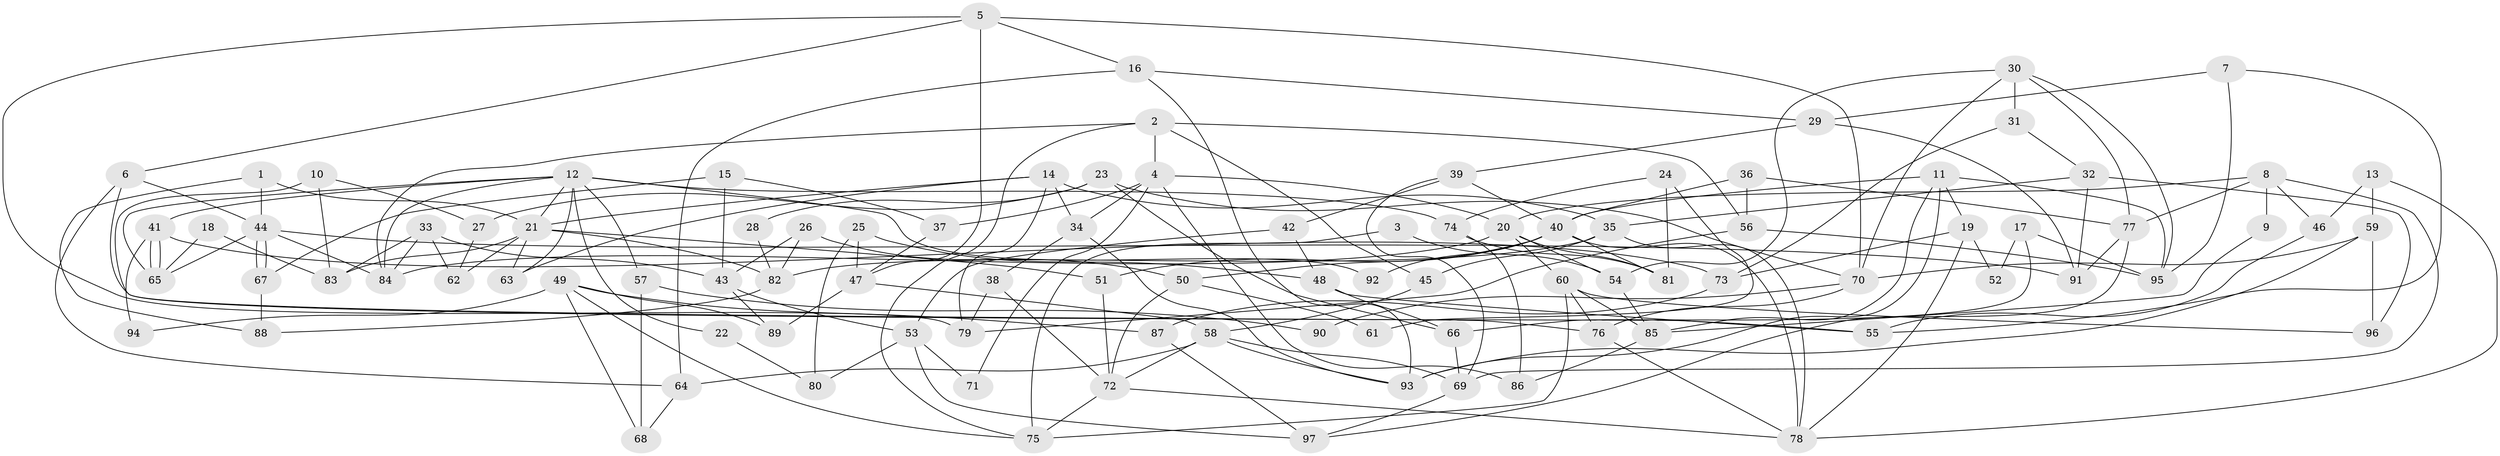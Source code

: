 // coarse degree distribution, {7: 0.11290322580645161, 5: 0.12903225806451613, 2: 0.0967741935483871, 6: 0.12903225806451613, 3: 0.1935483870967742, 8: 0.0967741935483871, 4: 0.1935483870967742, 9: 0.04838709677419355}
// Generated by graph-tools (version 1.1) at 2025/52/02/27/25 19:52:04]
// undirected, 97 vertices, 194 edges
graph export_dot {
graph [start="1"]
  node [color=gray90,style=filled];
  1;
  2;
  3;
  4;
  5;
  6;
  7;
  8;
  9;
  10;
  11;
  12;
  13;
  14;
  15;
  16;
  17;
  18;
  19;
  20;
  21;
  22;
  23;
  24;
  25;
  26;
  27;
  28;
  29;
  30;
  31;
  32;
  33;
  34;
  35;
  36;
  37;
  38;
  39;
  40;
  41;
  42;
  43;
  44;
  45;
  46;
  47;
  48;
  49;
  50;
  51;
  52;
  53;
  54;
  55;
  56;
  57;
  58;
  59;
  60;
  61;
  62;
  63;
  64;
  65;
  66;
  67;
  68;
  69;
  70;
  71;
  72;
  73;
  74;
  75;
  76;
  77;
  78;
  79;
  80;
  81;
  82;
  83;
  84;
  85;
  86;
  87;
  88;
  89;
  90;
  91;
  92;
  93;
  94;
  95;
  96;
  97;
  1 -- 21;
  1 -- 44;
  1 -- 88;
  2 -- 4;
  2 -- 84;
  2 -- 45;
  2 -- 56;
  2 -- 75;
  3 -- 75;
  3 -- 54;
  4 -- 34;
  4 -- 20;
  4 -- 37;
  4 -- 71;
  4 -- 86;
  5 -- 16;
  5 -- 79;
  5 -- 6;
  5 -- 47;
  5 -- 70;
  6 -- 44;
  6 -- 55;
  6 -- 64;
  7 -- 95;
  7 -- 29;
  7 -- 55;
  8 -- 46;
  8 -- 69;
  8 -- 9;
  8 -- 20;
  8 -- 77;
  9 -- 85;
  10 -- 76;
  10 -- 83;
  10 -- 27;
  11 -- 93;
  11 -- 19;
  11 -- 40;
  11 -- 85;
  11 -- 95;
  12 -- 84;
  12 -- 74;
  12 -- 21;
  12 -- 22;
  12 -- 41;
  12 -- 57;
  12 -- 63;
  12 -- 65;
  12 -- 92;
  13 -- 78;
  13 -- 59;
  13 -- 46;
  14 -- 35;
  14 -- 63;
  14 -- 21;
  14 -- 34;
  14 -- 79;
  15 -- 67;
  15 -- 37;
  15 -- 43;
  16 -- 93;
  16 -- 64;
  16 -- 29;
  17 -- 66;
  17 -- 95;
  17 -- 52;
  18 -- 83;
  18 -- 65;
  19 -- 78;
  19 -- 73;
  19 -- 52;
  20 -- 60;
  20 -- 54;
  20 -- 81;
  20 -- 84;
  21 -- 51;
  21 -- 62;
  21 -- 63;
  21 -- 82;
  21 -- 83;
  22 -- 80;
  23 -- 27;
  23 -- 70;
  23 -- 28;
  23 -- 66;
  24 -- 81;
  24 -- 74;
  24 -- 61;
  25 -- 47;
  25 -- 48;
  25 -- 80;
  26 -- 43;
  26 -- 50;
  26 -- 82;
  27 -- 62;
  28 -- 82;
  29 -- 39;
  29 -- 91;
  30 -- 77;
  30 -- 70;
  30 -- 31;
  30 -- 54;
  30 -- 95;
  31 -- 32;
  31 -- 73;
  32 -- 91;
  32 -- 35;
  32 -- 96;
  33 -- 43;
  33 -- 84;
  33 -- 62;
  33 -- 83;
  34 -- 38;
  34 -- 93;
  35 -- 82;
  35 -- 78;
  35 -- 45;
  36 -- 56;
  36 -- 77;
  36 -- 40;
  37 -- 47;
  38 -- 72;
  38 -- 79;
  39 -- 69;
  39 -- 40;
  39 -- 42;
  40 -- 50;
  40 -- 51;
  40 -- 78;
  40 -- 81;
  40 -- 92;
  41 -- 65;
  41 -- 65;
  41 -- 73;
  41 -- 94;
  42 -- 48;
  42 -- 53;
  43 -- 53;
  43 -- 89;
  44 -- 67;
  44 -- 67;
  44 -- 65;
  44 -- 84;
  44 -- 91;
  45 -- 58;
  46 -- 55;
  47 -- 58;
  47 -- 89;
  48 -- 66;
  48 -- 55;
  49 -- 75;
  49 -- 89;
  49 -- 68;
  49 -- 87;
  49 -- 94;
  50 -- 72;
  50 -- 61;
  51 -- 72;
  53 -- 97;
  53 -- 71;
  53 -- 80;
  54 -- 85;
  56 -- 95;
  56 -- 79;
  57 -- 68;
  57 -- 90;
  58 -- 93;
  58 -- 64;
  58 -- 69;
  58 -- 72;
  59 -- 96;
  59 -- 70;
  59 -- 93;
  60 -- 75;
  60 -- 85;
  60 -- 76;
  60 -- 96;
  64 -- 68;
  66 -- 69;
  67 -- 88;
  69 -- 97;
  70 -- 76;
  70 -- 90;
  72 -- 75;
  72 -- 78;
  73 -- 87;
  74 -- 81;
  74 -- 86;
  76 -- 78;
  77 -- 91;
  77 -- 97;
  82 -- 88;
  85 -- 86;
  87 -- 97;
}
